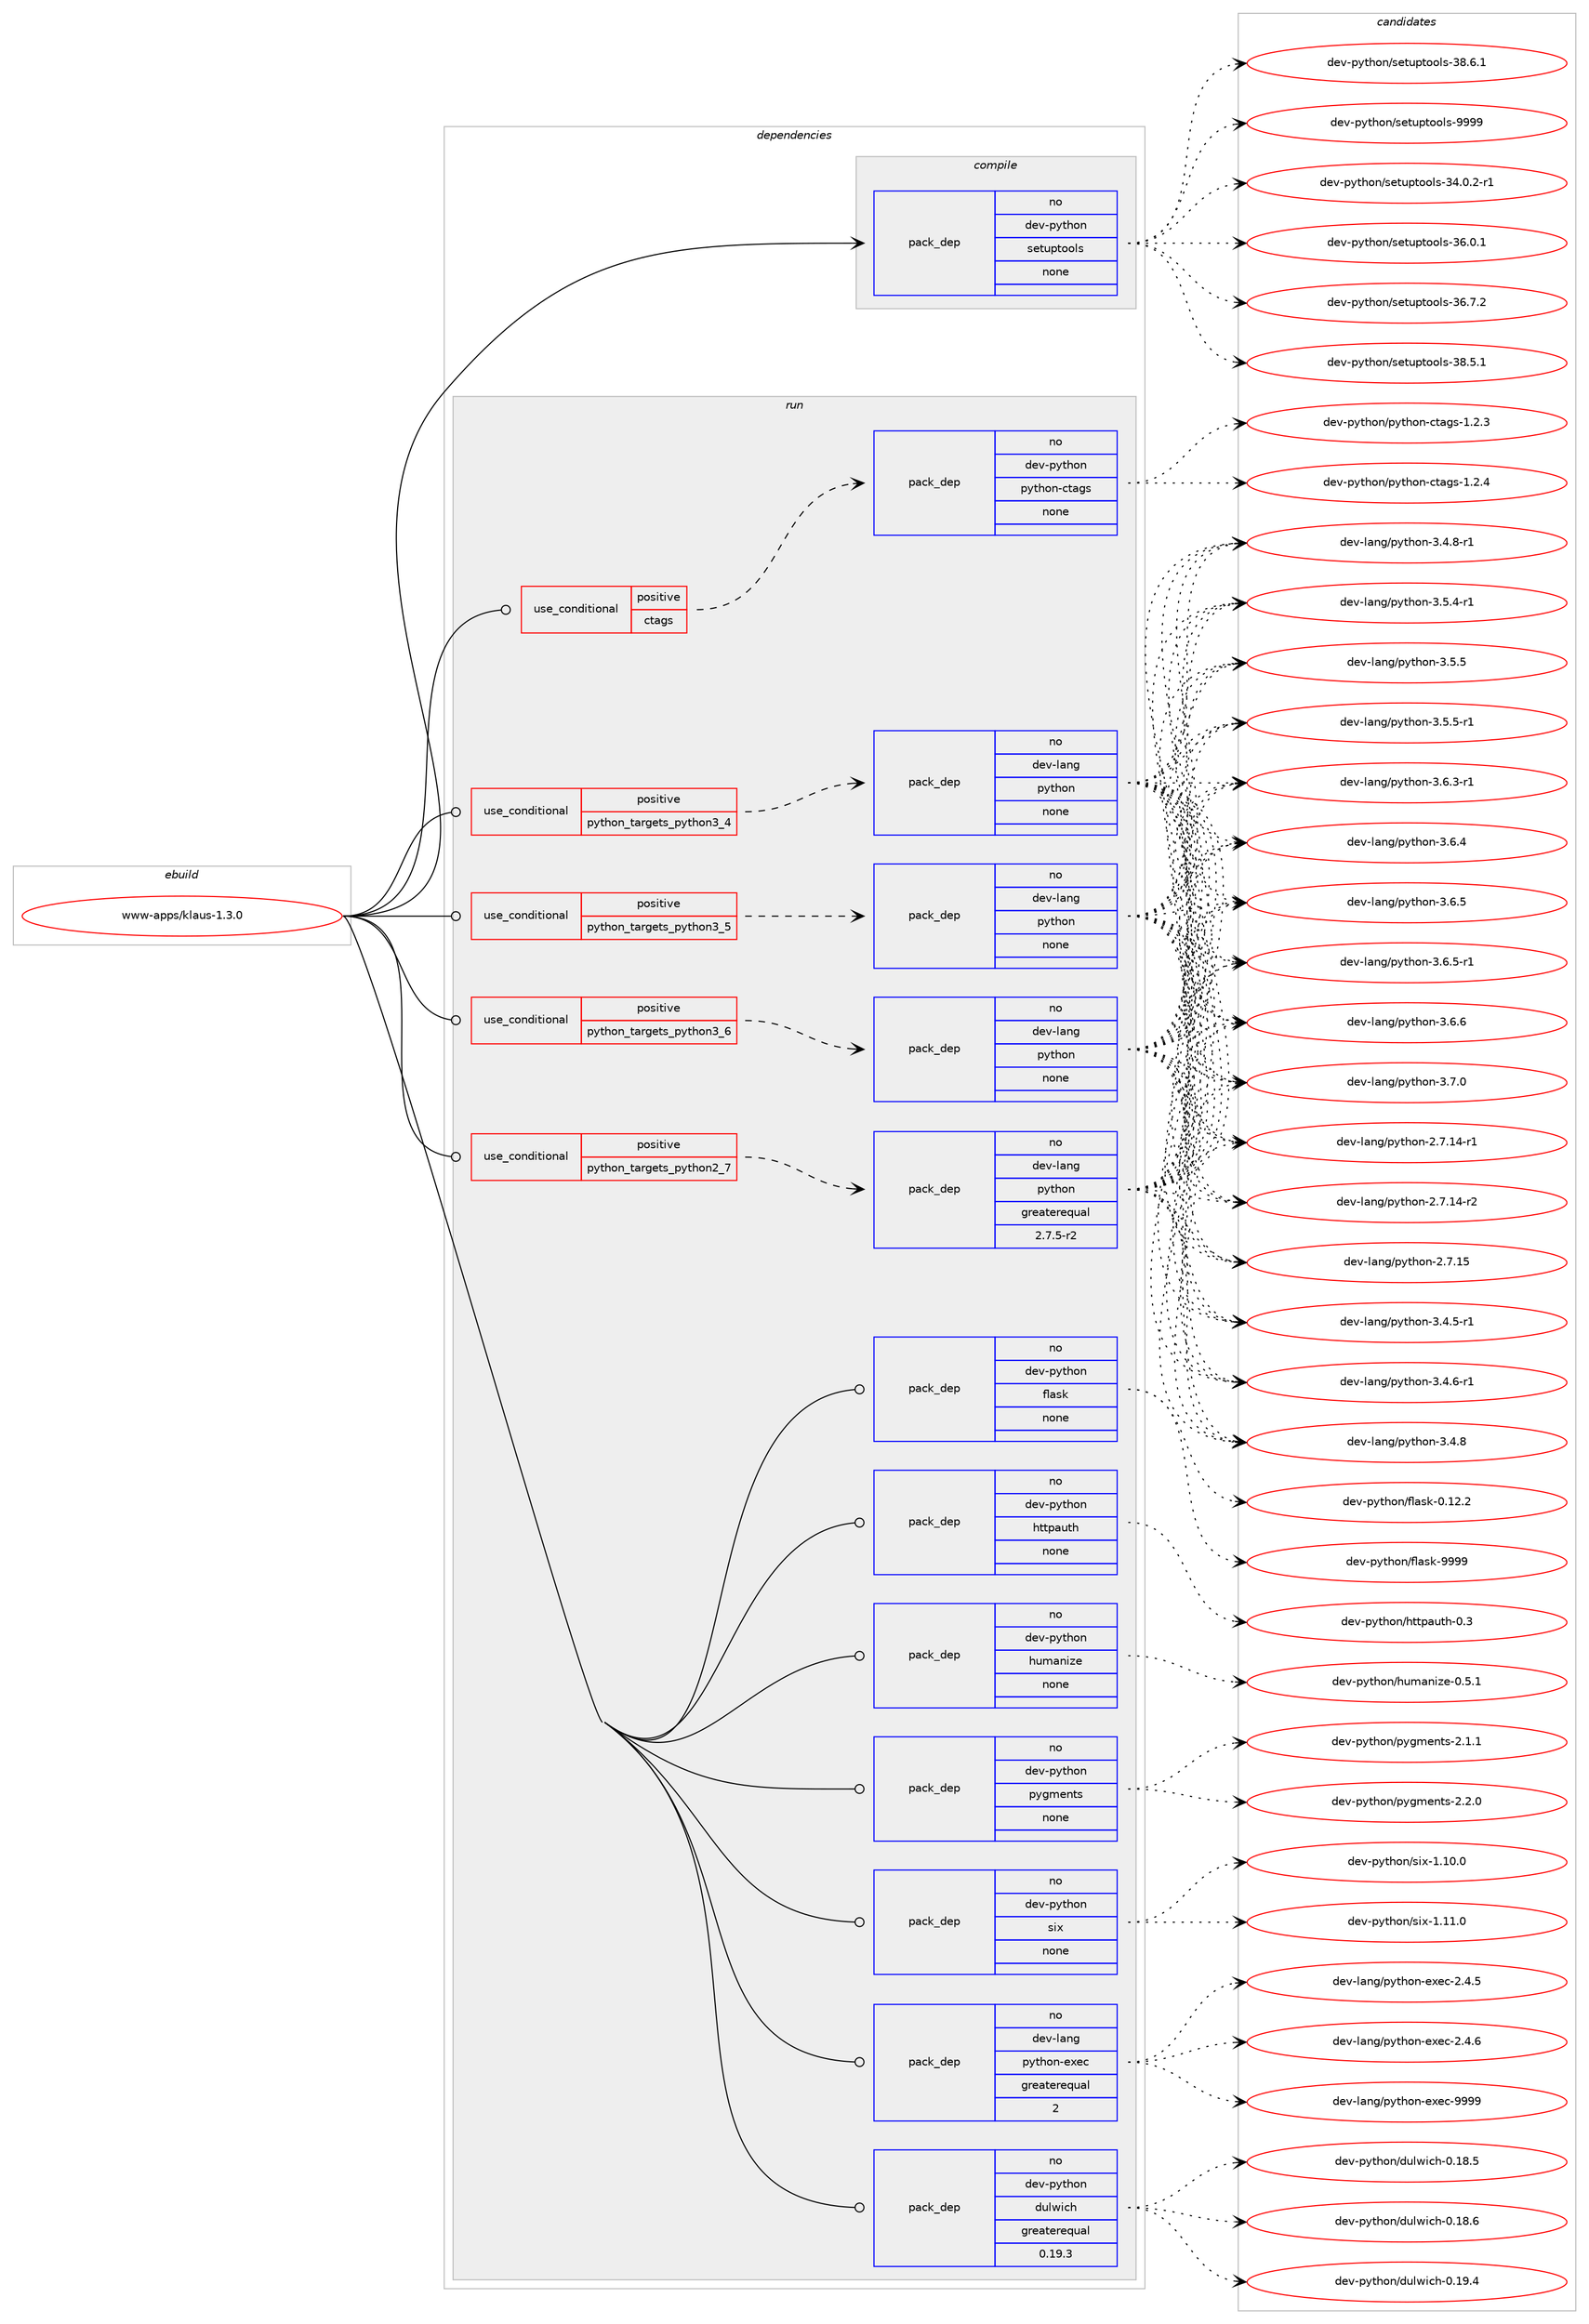 digraph prolog {

# *************
# Graph options
# *************

newrank=true;
concentrate=true;
compound=true;
graph [rankdir=LR,fontname=Helvetica,fontsize=10,ranksep=1.5];#, ranksep=2.5, nodesep=0.2];
edge  [arrowhead=vee];
node  [fontname=Helvetica,fontsize=10];

# **********
# The ebuild
# **********

subgraph cluster_leftcol {
color=gray;
rank=same;
label=<<i>ebuild</i>>;
id [label="www-apps/klaus-1.3.0", color=red, width=4, href="../www-apps/klaus-1.3.0.svg"];
}

# ****************
# The dependencies
# ****************

subgraph cluster_midcol {
color=gray;
label=<<i>dependencies</i>>;
subgraph cluster_compile {
fillcolor="#eeeeee";
style=filled;
label=<<i>compile</i>>;
subgraph pack6497 {
dependency8364 [label=<<TABLE BORDER="0" CELLBORDER="1" CELLSPACING="0" CELLPADDING="4" WIDTH="220"><TR><TD ROWSPAN="6" CELLPADDING="30">pack_dep</TD></TR><TR><TD WIDTH="110">no</TD></TR><TR><TD>dev-python</TD></TR><TR><TD>setuptools</TD></TR><TR><TD>none</TD></TR><TR><TD></TD></TR></TABLE>>, shape=none, color=blue];
}
id:e -> dependency8364:w [weight=20,style="solid",arrowhead="vee"];
}
subgraph cluster_compileandrun {
fillcolor="#eeeeee";
style=filled;
label=<<i>compile and run</i>>;
}
subgraph cluster_run {
fillcolor="#eeeeee";
style=filled;
label=<<i>run</i>>;
subgraph cond1750 {
dependency8365 [label=<<TABLE BORDER="0" CELLBORDER="1" CELLSPACING="0" CELLPADDING="4"><TR><TD ROWSPAN="3" CELLPADDING="10">use_conditional</TD></TR><TR><TD>positive</TD></TR><TR><TD>ctags</TD></TR></TABLE>>, shape=none, color=red];
subgraph pack6498 {
dependency8366 [label=<<TABLE BORDER="0" CELLBORDER="1" CELLSPACING="0" CELLPADDING="4" WIDTH="220"><TR><TD ROWSPAN="6" CELLPADDING="30">pack_dep</TD></TR><TR><TD WIDTH="110">no</TD></TR><TR><TD>dev-python</TD></TR><TR><TD>python-ctags</TD></TR><TR><TD>none</TD></TR><TR><TD></TD></TR></TABLE>>, shape=none, color=blue];
}
dependency8365:e -> dependency8366:w [weight=20,style="dashed",arrowhead="vee"];
}
id:e -> dependency8365:w [weight=20,style="solid",arrowhead="odot"];
subgraph cond1751 {
dependency8367 [label=<<TABLE BORDER="0" CELLBORDER="1" CELLSPACING="0" CELLPADDING="4"><TR><TD ROWSPAN="3" CELLPADDING="10">use_conditional</TD></TR><TR><TD>positive</TD></TR><TR><TD>python_targets_python2_7</TD></TR></TABLE>>, shape=none, color=red];
subgraph pack6499 {
dependency8368 [label=<<TABLE BORDER="0" CELLBORDER="1" CELLSPACING="0" CELLPADDING="4" WIDTH="220"><TR><TD ROWSPAN="6" CELLPADDING="30">pack_dep</TD></TR><TR><TD WIDTH="110">no</TD></TR><TR><TD>dev-lang</TD></TR><TR><TD>python</TD></TR><TR><TD>greaterequal</TD></TR><TR><TD>2.7.5-r2</TD></TR></TABLE>>, shape=none, color=blue];
}
dependency8367:e -> dependency8368:w [weight=20,style="dashed",arrowhead="vee"];
}
id:e -> dependency8367:w [weight=20,style="solid",arrowhead="odot"];
subgraph cond1752 {
dependency8369 [label=<<TABLE BORDER="0" CELLBORDER="1" CELLSPACING="0" CELLPADDING="4"><TR><TD ROWSPAN="3" CELLPADDING="10">use_conditional</TD></TR><TR><TD>positive</TD></TR><TR><TD>python_targets_python3_4</TD></TR></TABLE>>, shape=none, color=red];
subgraph pack6500 {
dependency8370 [label=<<TABLE BORDER="0" CELLBORDER="1" CELLSPACING="0" CELLPADDING="4" WIDTH="220"><TR><TD ROWSPAN="6" CELLPADDING="30">pack_dep</TD></TR><TR><TD WIDTH="110">no</TD></TR><TR><TD>dev-lang</TD></TR><TR><TD>python</TD></TR><TR><TD>none</TD></TR><TR><TD></TD></TR></TABLE>>, shape=none, color=blue];
}
dependency8369:e -> dependency8370:w [weight=20,style="dashed",arrowhead="vee"];
}
id:e -> dependency8369:w [weight=20,style="solid",arrowhead="odot"];
subgraph cond1753 {
dependency8371 [label=<<TABLE BORDER="0" CELLBORDER="1" CELLSPACING="0" CELLPADDING="4"><TR><TD ROWSPAN="3" CELLPADDING="10">use_conditional</TD></TR><TR><TD>positive</TD></TR><TR><TD>python_targets_python3_5</TD></TR></TABLE>>, shape=none, color=red];
subgraph pack6501 {
dependency8372 [label=<<TABLE BORDER="0" CELLBORDER="1" CELLSPACING="0" CELLPADDING="4" WIDTH="220"><TR><TD ROWSPAN="6" CELLPADDING="30">pack_dep</TD></TR><TR><TD WIDTH="110">no</TD></TR><TR><TD>dev-lang</TD></TR><TR><TD>python</TD></TR><TR><TD>none</TD></TR><TR><TD></TD></TR></TABLE>>, shape=none, color=blue];
}
dependency8371:e -> dependency8372:w [weight=20,style="dashed",arrowhead="vee"];
}
id:e -> dependency8371:w [weight=20,style="solid",arrowhead="odot"];
subgraph cond1754 {
dependency8373 [label=<<TABLE BORDER="0" CELLBORDER="1" CELLSPACING="0" CELLPADDING="4"><TR><TD ROWSPAN="3" CELLPADDING="10">use_conditional</TD></TR><TR><TD>positive</TD></TR><TR><TD>python_targets_python3_6</TD></TR></TABLE>>, shape=none, color=red];
subgraph pack6502 {
dependency8374 [label=<<TABLE BORDER="0" CELLBORDER="1" CELLSPACING="0" CELLPADDING="4" WIDTH="220"><TR><TD ROWSPAN="6" CELLPADDING="30">pack_dep</TD></TR><TR><TD WIDTH="110">no</TD></TR><TR><TD>dev-lang</TD></TR><TR><TD>python</TD></TR><TR><TD>none</TD></TR><TR><TD></TD></TR></TABLE>>, shape=none, color=blue];
}
dependency8373:e -> dependency8374:w [weight=20,style="dashed",arrowhead="vee"];
}
id:e -> dependency8373:w [weight=20,style="solid",arrowhead="odot"];
subgraph pack6503 {
dependency8375 [label=<<TABLE BORDER="0" CELLBORDER="1" CELLSPACING="0" CELLPADDING="4" WIDTH="220"><TR><TD ROWSPAN="6" CELLPADDING="30">pack_dep</TD></TR><TR><TD WIDTH="110">no</TD></TR><TR><TD>dev-lang</TD></TR><TR><TD>python-exec</TD></TR><TR><TD>greaterequal</TD></TR><TR><TD>2</TD></TR></TABLE>>, shape=none, color=blue];
}
id:e -> dependency8375:w [weight=20,style="solid",arrowhead="odot"];
subgraph pack6504 {
dependency8376 [label=<<TABLE BORDER="0" CELLBORDER="1" CELLSPACING="0" CELLPADDING="4" WIDTH="220"><TR><TD ROWSPAN="6" CELLPADDING="30">pack_dep</TD></TR><TR><TD WIDTH="110">no</TD></TR><TR><TD>dev-python</TD></TR><TR><TD>dulwich</TD></TR><TR><TD>greaterequal</TD></TR><TR><TD>0.19.3</TD></TR></TABLE>>, shape=none, color=blue];
}
id:e -> dependency8376:w [weight=20,style="solid",arrowhead="odot"];
subgraph pack6505 {
dependency8377 [label=<<TABLE BORDER="0" CELLBORDER="1" CELLSPACING="0" CELLPADDING="4" WIDTH="220"><TR><TD ROWSPAN="6" CELLPADDING="30">pack_dep</TD></TR><TR><TD WIDTH="110">no</TD></TR><TR><TD>dev-python</TD></TR><TR><TD>flask</TD></TR><TR><TD>none</TD></TR><TR><TD></TD></TR></TABLE>>, shape=none, color=blue];
}
id:e -> dependency8377:w [weight=20,style="solid",arrowhead="odot"];
subgraph pack6506 {
dependency8378 [label=<<TABLE BORDER="0" CELLBORDER="1" CELLSPACING="0" CELLPADDING="4" WIDTH="220"><TR><TD ROWSPAN="6" CELLPADDING="30">pack_dep</TD></TR><TR><TD WIDTH="110">no</TD></TR><TR><TD>dev-python</TD></TR><TR><TD>httpauth</TD></TR><TR><TD>none</TD></TR><TR><TD></TD></TR></TABLE>>, shape=none, color=blue];
}
id:e -> dependency8378:w [weight=20,style="solid",arrowhead="odot"];
subgraph pack6507 {
dependency8379 [label=<<TABLE BORDER="0" CELLBORDER="1" CELLSPACING="0" CELLPADDING="4" WIDTH="220"><TR><TD ROWSPAN="6" CELLPADDING="30">pack_dep</TD></TR><TR><TD WIDTH="110">no</TD></TR><TR><TD>dev-python</TD></TR><TR><TD>humanize</TD></TR><TR><TD>none</TD></TR><TR><TD></TD></TR></TABLE>>, shape=none, color=blue];
}
id:e -> dependency8379:w [weight=20,style="solid",arrowhead="odot"];
subgraph pack6508 {
dependency8380 [label=<<TABLE BORDER="0" CELLBORDER="1" CELLSPACING="0" CELLPADDING="4" WIDTH="220"><TR><TD ROWSPAN="6" CELLPADDING="30">pack_dep</TD></TR><TR><TD WIDTH="110">no</TD></TR><TR><TD>dev-python</TD></TR><TR><TD>pygments</TD></TR><TR><TD>none</TD></TR><TR><TD></TD></TR></TABLE>>, shape=none, color=blue];
}
id:e -> dependency8380:w [weight=20,style="solid",arrowhead="odot"];
subgraph pack6509 {
dependency8381 [label=<<TABLE BORDER="0" CELLBORDER="1" CELLSPACING="0" CELLPADDING="4" WIDTH="220"><TR><TD ROWSPAN="6" CELLPADDING="30">pack_dep</TD></TR><TR><TD WIDTH="110">no</TD></TR><TR><TD>dev-python</TD></TR><TR><TD>six</TD></TR><TR><TD>none</TD></TR><TR><TD></TD></TR></TABLE>>, shape=none, color=blue];
}
id:e -> dependency8381:w [weight=20,style="solid",arrowhead="odot"];
}
}

# **************
# The candidates
# **************

subgraph cluster_choices {
rank=same;
color=gray;
label=<<i>candidates</i>>;

subgraph choice6497 {
color=black;
nodesep=1;
choice1001011184511212111610411111047115101116117112116111111108115455152464846504511449 [label="dev-python/setuptools-34.0.2-r1", color=red, width=4,href="../dev-python/setuptools-34.0.2-r1.svg"];
choice100101118451121211161041111104711510111611711211611111110811545515446484649 [label="dev-python/setuptools-36.0.1", color=red, width=4,href="../dev-python/setuptools-36.0.1.svg"];
choice100101118451121211161041111104711510111611711211611111110811545515446554650 [label="dev-python/setuptools-36.7.2", color=red, width=4,href="../dev-python/setuptools-36.7.2.svg"];
choice100101118451121211161041111104711510111611711211611111110811545515646534649 [label="dev-python/setuptools-38.5.1", color=red, width=4,href="../dev-python/setuptools-38.5.1.svg"];
choice100101118451121211161041111104711510111611711211611111110811545515646544649 [label="dev-python/setuptools-38.6.1", color=red, width=4,href="../dev-python/setuptools-38.6.1.svg"];
choice10010111845112121116104111110471151011161171121161111111081154557575757 [label="dev-python/setuptools-9999", color=red, width=4,href="../dev-python/setuptools-9999.svg"];
dependency8364:e -> choice1001011184511212111610411111047115101116117112116111111108115455152464846504511449:w [style=dotted,weight="100"];
dependency8364:e -> choice100101118451121211161041111104711510111611711211611111110811545515446484649:w [style=dotted,weight="100"];
dependency8364:e -> choice100101118451121211161041111104711510111611711211611111110811545515446554650:w [style=dotted,weight="100"];
dependency8364:e -> choice100101118451121211161041111104711510111611711211611111110811545515646534649:w [style=dotted,weight="100"];
dependency8364:e -> choice100101118451121211161041111104711510111611711211611111110811545515646544649:w [style=dotted,weight="100"];
dependency8364:e -> choice10010111845112121116104111110471151011161171121161111111081154557575757:w [style=dotted,weight="100"];
}
subgraph choice6498 {
color=black;
nodesep=1;
choice1001011184511212111610411111047112121116104111110459911697103115454946504651 [label="dev-python/python-ctags-1.2.3", color=red, width=4,href="../dev-python/python-ctags-1.2.3.svg"];
choice1001011184511212111610411111047112121116104111110459911697103115454946504652 [label="dev-python/python-ctags-1.2.4", color=red, width=4,href="../dev-python/python-ctags-1.2.4.svg"];
dependency8366:e -> choice1001011184511212111610411111047112121116104111110459911697103115454946504651:w [style=dotted,weight="100"];
dependency8366:e -> choice1001011184511212111610411111047112121116104111110459911697103115454946504652:w [style=dotted,weight="100"];
}
subgraph choice6499 {
color=black;
nodesep=1;
choice100101118451089711010347112121116104111110455046554649524511449 [label="dev-lang/python-2.7.14-r1", color=red, width=4,href="../dev-lang/python-2.7.14-r1.svg"];
choice100101118451089711010347112121116104111110455046554649524511450 [label="dev-lang/python-2.7.14-r2", color=red, width=4,href="../dev-lang/python-2.7.14-r2.svg"];
choice10010111845108971101034711212111610411111045504655464953 [label="dev-lang/python-2.7.15", color=red, width=4,href="../dev-lang/python-2.7.15.svg"];
choice1001011184510897110103471121211161041111104551465246534511449 [label="dev-lang/python-3.4.5-r1", color=red, width=4,href="../dev-lang/python-3.4.5-r1.svg"];
choice1001011184510897110103471121211161041111104551465246544511449 [label="dev-lang/python-3.4.6-r1", color=red, width=4,href="../dev-lang/python-3.4.6-r1.svg"];
choice100101118451089711010347112121116104111110455146524656 [label="dev-lang/python-3.4.8", color=red, width=4,href="../dev-lang/python-3.4.8.svg"];
choice1001011184510897110103471121211161041111104551465246564511449 [label="dev-lang/python-3.4.8-r1", color=red, width=4,href="../dev-lang/python-3.4.8-r1.svg"];
choice1001011184510897110103471121211161041111104551465346524511449 [label="dev-lang/python-3.5.4-r1", color=red, width=4,href="../dev-lang/python-3.5.4-r1.svg"];
choice100101118451089711010347112121116104111110455146534653 [label="dev-lang/python-3.5.5", color=red, width=4,href="../dev-lang/python-3.5.5.svg"];
choice1001011184510897110103471121211161041111104551465346534511449 [label="dev-lang/python-3.5.5-r1", color=red, width=4,href="../dev-lang/python-3.5.5-r1.svg"];
choice1001011184510897110103471121211161041111104551465446514511449 [label="dev-lang/python-3.6.3-r1", color=red, width=4,href="../dev-lang/python-3.6.3-r1.svg"];
choice100101118451089711010347112121116104111110455146544652 [label="dev-lang/python-3.6.4", color=red, width=4,href="../dev-lang/python-3.6.4.svg"];
choice100101118451089711010347112121116104111110455146544653 [label="dev-lang/python-3.6.5", color=red, width=4,href="../dev-lang/python-3.6.5.svg"];
choice1001011184510897110103471121211161041111104551465446534511449 [label="dev-lang/python-3.6.5-r1", color=red, width=4,href="../dev-lang/python-3.6.5-r1.svg"];
choice100101118451089711010347112121116104111110455146544654 [label="dev-lang/python-3.6.6", color=red, width=4,href="../dev-lang/python-3.6.6.svg"];
choice100101118451089711010347112121116104111110455146554648 [label="dev-lang/python-3.7.0", color=red, width=4,href="../dev-lang/python-3.7.0.svg"];
dependency8368:e -> choice100101118451089711010347112121116104111110455046554649524511449:w [style=dotted,weight="100"];
dependency8368:e -> choice100101118451089711010347112121116104111110455046554649524511450:w [style=dotted,weight="100"];
dependency8368:e -> choice10010111845108971101034711212111610411111045504655464953:w [style=dotted,weight="100"];
dependency8368:e -> choice1001011184510897110103471121211161041111104551465246534511449:w [style=dotted,weight="100"];
dependency8368:e -> choice1001011184510897110103471121211161041111104551465246544511449:w [style=dotted,weight="100"];
dependency8368:e -> choice100101118451089711010347112121116104111110455146524656:w [style=dotted,weight="100"];
dependency8368:e -> choice1001011184510897110103471121211161041111104551465246564511449:w [style=dotted,weight="100"];
dependency8368:e -> choice1001011184510897110103471121211161041111104551465346524511449:w [style=dotted,weight="100"];
dependency8368:e -> choice100101118451089711010347112121116104111110455146534653:w [style=dotted,weight="100"];
dependency8368:e -> choice1001011184510897110103471121211161041111104551465346534511449:w [style=dotted,weight="100"];
dependency8368:e -> choice1001011184510897110103471121211161041111104551465446514511449:w [style=dotted,weight="100"];
dependency8368:e -> choice100101118451089711010347112121116104111110455146544652:w [style=dotted,weight="100"];
dependency8368:e -> choice100101118451089711010347112121116104111110455146544653:w [style=dotted,weight="100"];
dependency8368:e -> choice1001011184510897110103471121211161041111104551465446534511449:w [style=dotted,weight="100"];
dependency8368:e -> choice100101118451089711010347112121116104111110455146544654:w [style=dotted,weight="100"];
dependency8368:e -> choice100101118451089711010347112121116104111110455146554648:w [style=dotted,weight="100"];
}
subgraph choice6500 {
color=black;
nodesep=1;
choice100101118451089711010347112121116104111110455046554649524511449 [label="dev-lang/python-2.7.14-r1", color=red, width=4,href="../dev-lang/python-2.7.14-r1.svg"];
choice100101118451089711010347112121116104111110455046554649524511450 [label="dev-lang/python-2.7.14-r2", color=red, width=4,href="../dev-lang/python-2.7.14-r2.svg"];
choice10010111845108971101034711212111610411111045504655464953 [label="dev-lang/python-2.7.15", color=red, width=4,href="../dev-lang/python-2.7.15.svg"];
choice1001011184510897110103471121211161041111104551465246534511449 [label="dev-lang/python-3.4.5-r1", color=red, width=4,href="../dev-lang/python-3.4.5-r1.svg"];
choice1001011184510897110103471121211161041111104551465246544511449 [label="dev-lang/python-3.4.6-r1", color=red, width=4,href="../dev-lang/python-3.4.6-r1.svg"];
choice100101118451089711010347112121116104111110455146524656 [label="dev-lang/python-3.4.8", color=red, width=4,href="../dev-lang/python-3.4.8.svg"];
choice1001011184510897110103471121211161041111104551465246564511449 [label="dev-lang/python-3.4.8-r1", color=red, width=4,href="../dev-lang/python-3.4.8-r1.svg"];
choice1001011184510897110103471121211161041111104551465346524511449 [label="dev-lang/python-3.5.4-r1", color=red, width=4,href="../dev-lang/python-3.5.4-r1.svg"];
choice100101118451089711010347112121116104111110455146534653 [label="dev-lang/python-3.5.5", color=red, width=4,href="../dev-lang/python-3.5.5.svg"];
choice1001011184510897110103471121211161041111104551465346534511449 [label="dev-lang/python-3.5.5-r1", color=red, width=4,href="../dev-lang/python-3.5.5-r1.svg"];
choice1001011184510897110103471121211161041111104551465446514511449 [label="dev-lang/python-3.6.3-r1", color=red, width=4,href="../dev-lang/python-3.6.3-r1.svg"];
choice100101118451089711010347112121116104111110455146544652 [label="dev-lang/python-3.6.4", color=red, width=4,href="../dev-lang/python-3.6.4.svg"];
choice100101118451089711010347112121116104111110455146544653 [label="dev-lang/python-3.6.5", color=red, width=4,href="../dev-lang/python-3.6.5.svg"];
choice1001011184510897110103471121211161041111104551465446534511449 [label="dev-lang/python-3.6.5-r1", color=red, width=4,href="../dev-lang/python-3.6.5-r1.svg"];
choice100101118451089711010347112121116104111110455146544654 [label="dev-lang/python-3.6.6", color=red, width=4,href="../dev-lang/python-3.6.6.svg"];
choice100101118451089711010347112121116104111110455146554648 [label="dev-lang/python-3.7.0", color=red, width=4,href="../dev-lang/python-3.7.0.svg"];
dependency8370:e -> choice100101118451089711010347112121116104111110455046554649524511449:w [style=dotted,weight="100"];
dependency8370:e -> choice100101118451089711010347112121116104111110455046554649524511450:w [style=dotted,weight="100"];
dependency8370:e -> choice10010111845108971101034711212111610411111045504655464953:w [style=dotted,weight="100"];
dependency8370:e -> choice1001011184510897110103471121211161041111104551465246534511449:w [style=dotted,weight="100"];
dependency8370:e -> choice1001011184510897110103471121211161041111104551465246544511449:w [style=dotted,weight="100"];
dependency8370:e -> choice100101118451089711010347112121116104111110455146524656:w [style=dotted,weight="100"];
dependency8370:e -> choice1001011184510897110103471121211161041111104551465246564511449:w [style=dotted,weight="100"];
dependency8370:e -> choice1001011184510897110103471121211161041111104551465346524511449:w [style=dotted,weight="100"];
dependency8370:e -> choice100101118451089711010347112121116104111110455146534653:w [style=dotted,weight="100"];
dependency8370:e -> choice1001011184510897110103471121211161041111104551465346534511449:w [style=dotted,weight="100"];
dependency8370:e -> choice1001011184510897110103471121211161041111104551465446514511449:w [style=dotted,weight="100"];
dependency8370:e -> choice100101118451089711010347112121116104111110455146544652:w [style=dotted,weight="100"];
dependency8370:e -> choice100101118451089711010347112121116104111110455146544653:w [style=dotted,weight="100"];
dependency8370:e -> choice1001011184510897110103471121211161041111104551465446534511449:w [style=dotted,weight="100"];
dependency8370:e -> choice100101118451089711010347112121116104111110455146544654:w [style=dotted,weight="100"];
dependency8370:e -> choice100101118451089711010347112121116104111110455146554648:w [style=dotted,weight="100"];
}
subgraph choice6501 {
color=black;
nodesep=1;
choice100101118451089711010347112121116104111110455046554649524511449 [label="dev-lang/python-2.7.14-r1", color=red, width=4,href="../dev-lang/python-2.7.14-r1.svg"];
choice100101118451089711010347112121116104111110455046554649524511450 [label="dev-lang/python-2.7.14-r2", color=red, width=4,href="../dev-lang/python-2.7.14-r2.svg"];
choice10010111845108971101034711212111610411111045504655464953 [label="dev-lang/python-2.7.15", color=red, width=4,href="../dev-lang/python-2.7.15.svg"];
choice1001011184510897110103471121211161041111104551465246534511449 [label="dev-lang/python-3.4.5-r1", color=red, width=4,href="../dev-lang/python-3.4.5-r1.svg"];
choice1001011184510897110103471121211161041111104551465246544511449 [label="dev-lang/python-3.4.6-r1", color=red, width=4,href="../dev-lang/python-3.4.6-r1.svg"];
choice100101118451089711010347112121116104111110455146524656 [label="dev-lang/python-3.4.8", color=red, width=4,href="../dev-lang/python-3.4.8.svg"];
choice1001011184510897110103471121211161041111104551465246564511449 [label="dev-lang/python-3.4.8-r1", color=red, width=4,href="../dev-lang/python-3.4.8-r1.svg"];
choice1001011184510897110103471121211161041111104551465346524511449 [label="dev-lang/python-3.5.4-r1", color=red, width=4,href="../dev-lang/python-3.5.4-r1.svg"];
choice100101118451089711010347112121116104111110455146534653 [label="dev-lang/python-3.5.5", color=red, width=4,href="../dev-lang/python-3.5.5.svg"];
choice1001011184510897110103471121211161041111104551465346534511449 [label="dev-lang/python-3.5.5-r1", color=red, width=4,href="../dev-lang/python-3.5.5-r1.svg"];
choice1001011184510897110103471121211161041111104551465446514511449 [label="dev-lang/python-3.6.3-r1", color=red, width=4,href="../dev-lang/python-3.6.3-r1.svg"];
choice100101118451089711010347112121116104111110455146544652 [label="dev-lang/python-3.6.4", color=red, width=4,href="../dev-lang/python-3.6.4.svg"];
choice100101118451089711010347112121116104111110455146544653 [label="dev-lang/python-3.6.5", color=red, width=4,href="../dev-lang/python-3.6.5.svg"];
choice1001011184510897110103471121211161041111104551465446534511449 [label="dev-lang/python-3.6.5-r1", color=red, width=4,href="../dev-lang/python-3.6.5-r1.svg"];
choice100101118451089711010347112121116104111110455146544654 [label="dev-lang/python-3.6.6", color=red, width=4,href="../dev-lang/python-3.6.6.svg"];
choice100101118451089711010347112121116104111110455146554648 [label="dev-lang/python-3.7.0", color=red, width=4,href="../dev-lang/python-3.7.0.svg"];
dependency8372:e -> choice100101118451089711010347112121116104111110455046554649524511449:w [style=dotted,weight="100"];
dependency8372:e -> choice100101118451089711010347112121116104111110455046554649524511450:w [style=dotted,weight="100"];
dependency8372:e -> choice10010111845108971101034711212111610411111045504655464953:w [style=dotted,weight="100"];
dependency8372:e -> choice1001011184510897110103471121211161041111104551465246534511449:w [style=dotted,weight="100"];
dependency8372:e -> choice1001011184510897110103471121211161041111104551465246544511449:w [style=dotted,weight="100"];
dependency8372:e -> choice100101118451089711010347112121116104111110455146524656:w [style=dotted,weight="100"];
dependency8372:e -> choice1001011184510897110103471121211161041111104551465246564511449:w [style=dotted,weight="100"];
dependency8372:e -> choice1001011184510897110103471121211161041111104551465346524511449:w [style=dotted,weight="100"];
dependency8372:e -> choice100101118451089711010347112121116104111110455146534653:w [style=dotted,weight="100"];
dependency8372:e -> choice1001011184510897110103471121211161041111104551465346534511449:w [style=dotted,weight="100"];
dependency8372:e -> choice1001011184510897110103471121211161041111104551465446514511449:w [style=dotted,weight="100"];
dependency8372:e -> choice100101118451089711010347112121116104111110455146544652:w [style=dotted,weight="100"];
dependency8372:e -> choice100101118451089711010347112121116104111110455146544653:w [style=dotted,weight="100"];
dependency8372:e -> choice1001011184510897110103471121211161041111104551465446534511449:w [style=dotted,weight="100"];
dependency8372:e -> choice100101118451089711010347112121116104111110455146544654:w [style=dotted,weight="100"];
dependency8372:e -> choice100101118451089711010347112121116104111110455146554648:w [style=dotted,weight="100"];
}
subgraph choice6502 {
color=black;
nodesep=1;
choice100101118451089711010347112121116104111110455046554649524511449 [label="dev-lang/python-2.7.14-r1", color=red, width=4,href="../dev-lang/python-2.7.14-r1.svg"];
choice100101118451089711010347112121116104111110455046554649524511450 [label="dev-lang/python-2.7.14-r2", color=red, width=4,href="../dev-lang/python-2.7.14-r2.svg"];
choice10010111845108971101034711212111610411111045504655464953 [label="dev-lang/python-2.7.15", color=red, width=4,href="../dev-lang/python-2.7.15.svg"];
choice1001011184510897110103471121211161041111104551465246534511449 [label="dev-lang/python-3.4.5-r1", color=red, width=4,href="../dev-lang/python-3.4.5-r1.svg"];
choice1001011184510897110103471121211161041111104551465246544511449 [label="dev-lang/python-3.4.6-r1", color=red, width=4,href="../dev-lang/python-3.4.6-r1.svg"];
choice100101118451089711010347112121116104111110455146524656 [label="dev-lang/python-3.4.8", color=red, width=4,href="../dev-lang/python-3.4.8.svg"];
choice1001011184510897110103471121211161041111104551465246564511449 [label="dev-lang/python-3.4.8-r1", color=red, width=4,href="../dev-lang/python-3.4.8-r1.svg"];
choice1001011184510897110103471121211161041111104551465346524511449 [label="dev-lang/python-3.5.4-r1", color=red, width=4,href="../dev-lang/python-3.5.4-r1.svg"];
choice100101118451089711010347112121116104111110455146534653 [label="dev-lang/python-3.5.5", color=red, width=4,href="../dev-lang/python-3.5.5.svg"];
choice1001011184510897110103471121211161041111104551465346534511449 [label="dev-lang/python-3.5.5-r1", color=red, width=4,href="../dev-lang/python-3.5.5-r1.svg"];
choice1001011184510897110103471121211161041111104551465446514511449 [label="dev-lang/python-3.6.3-r1", color=red, width=4,href="../dev-lang/python-3.6.3-r1.svg"];
choice100101118451089711010347112121116104111110455146544652 [label="dev-lang/python-3.6.4", color=red, width=4,href="../dev-lang/python-3.6.4.svg"];
choice100101118451089711010347112121116104111110455146544653 [label="dev-lang/python-3.6.5", color=red, width=4,href="../dev-lang/python-3.6.5.svg"];
choice1001011184510897110103471121211161041111104551465446534511449 [label="dev-lang/python-3.6.5-r1", color=red, width=4,href="../dev-lang/python-3.6.5-r1.svg"];
choice100101118451089711010347112121116104111110455146544654 [label="dev-lang/python-3.6.6", color=red, width=4,href="../dev-lang/python-3.6.6.svg"];
choice100101118451089711010347112121116104111110455146554648 [label="dev-lang/python-3.7.0", color=red, width=4,href="../dev-lang/python-3.7.0.svg"];
dependency8374:e -> choice100101118451089711010347112121116104111110455046554649524511449:w [style=dotted,weight="100"];
dependency8374:e -> choice100101118451089711010347112121116104111110455046554649524511450:w [style=dotted,weight="100"];
dependency8374:e -> choice10010111845108971101034711212111610411111045504655464953:w [style=dotted,weight="100"];
dependency8374:e -> choice1001011184510897110103471121211161041111104551465246534511449:w [style=dotted,weight="100"];
dependency8374:e -> choice1001011184510897110103471121211161041111104551465246544511449:w [style=dotted,weight="100"];
dependency8374:e -> choice100101118451089711010347112121116104111110455146524656:w [style=dotted,weight="100"];
dependency8374:e -> choice1001011184510897110103471121211161041111104551465246564511449:w [style=dotted,weight="100"];
dependency8374:e -> choice1001011184510897110103471121211161041111104551465346524511449:w [style=dotted,weight="100"];
dependency8374:e -> choice100101118451089711010347112121116104111110455146534653:w [style=dotted,weight="100"];
dependency8374:e -> choice1001011184510897110103471121211161041111104551465346534511449:w [style=dotted,weight="100"];
dependency8374:e -> choice1001011184510897110103471121211161041111104551465446514511449:w [style=dotted,weight="100"];
dependency8374:e -> choice100101118451089711010347112121116104111110455146544652:w [style=dotted,weight="100"];
dependency8374:e -> choice100101118451089711010347112121116104111110455146544653:w [style=dotted,weight="100"];
dependency8374:e -> choice1001011184510897110103471121211161041111104551465446534511449:w [style=dotted,weight="100"];
dependency8374:e -> choice100101118451089711010347112121116104111110455146544654:w [style=dotted,weight="100"];
dependency8374:e -> choice100101118451089711010347112121116104111110455146554648:w [style=dotted,weight="100"];
}
subgraph choice6503 {
color=black;
nodesep=1;
choice1001011184510897110103471121211161041111104510112010199455046524653 [label="dev-lang/python-exec-2.4.5", color=red, width=4,href="../dev-lang/python-exec-2.4.5.svg"];
choice1001011184510897110103471121211161041111104510112010199455046524654 [label="dev-lang/python-exec-2.4.6", color=red, width=4,href="../dev-lang/python-exec-2.4.6.svg"];
choice10010111845108971101034711212111610411111045101120101994557575757 [label="dev-lang/python-exec-9999", color=red, width=4,href="../dev-lang/python-exec-9999.svg"];
dependency8375:e -> choice1001011184510897110103471121211161041111104510112010199455046524653:w [style=dotted,weight="100"];
dependency8375:e -> choice1001011184510897110103471121211161041111104510112010199455046524654:w [style=dotted,weight="100"];
dependency8375:e -> choice10010111845108971101034711212111610411111045101120101994557575757:w [style=dotted,weight="100"];
}
subgraph choice6504 {
color=black;
nodesep=1;
choice10010111845112121116104111110471001171081191059910445484649564653 [label="dev-python/dulwich-0.18.5", color=red, width=4,href="../dev-python/dulwich-0.18.5.svg"];
choice10010111845112121116104111110471001171081191059910445484649564654 [label="dev-python/dulwich-0.18.6", color=red, width=4,href="../dev-python/dulwich-0.18.6.svg"];
choice10010111845112121116104111110471001171081191059910445484649574652 [label="dev-python/dulwich-0.19.4", color=red, width=4,href="../dev-python/dulwich-0.19.4.svg"];
dependency8376:e -> choice10010111845112121116104111110471001171081191059910445484649564653:w [style=dotted,weight="100"];
dependency8376:e -> choice10010111845112121116104111110471001171081191059910445484649564654:w [style=dotted,weight="100"];
dependency8376:e -> choice10010111845112121116104111110471001171081191059910445484649574652:w [style=dotted,weight="100"];
}
subgraph choice6505 {
color=black;
nodesep=1;
choice10010111845112121116104111110471021089711510745484649504650 [label="dev-python/flask-0.12.2", color=red, width=4,href="../dev-python/flask-0.12.2.svg"];
choice1001011184511212111610411111047102108971151074557575757 [label="dev-python/flask-9999", color=red, width=4,href="../dev-python/flask-9999.svg"];
dependency8377:e -> choice10010111845112121116104111110471021089711510745484649504650:w [style=dotted,weight="100"];
dependency8377:e -> choice1001011184511212111610411111047102108971151074557575757:w [style=dotted,weight="100"];
}
subgraph choice6506 {
color=black;
nodesep=1;
choice10010111845112121116104111110471041161161129711711610445484651 [label="dev-python/httpauth-0.3", color=red, width=4,href="../dev-python/httpauth-0.3.svg"];
dependency8378:e -> choice10010111845112121116104111110471041161161129711711610445484651:w [style=dotted,weight="100"];
}
subgraph choice6507 {
color=black;
nodesep=1;
choice100101118451121211161041111104710411710997110105122101454846534649 [label="dev-python/humanize-0.5.1", color=red, width=4,href="../dev-python/humanize-0.5.1.svg"];
dependency8379:e -> choice100101118451121211161041111104710411710997110105122101454846534649:w [style=dotted,weight="100"];
}
subgraph choice6508 {
color=black;
nodesep=1;
choice1001011184511212111610411111047112121103109101110116115455046494649 [label="dev-python/pygments-2.1.1", color=red, width=4,href="../dev-python/pygments-2.1.1.svg"];
choice1001011184511212111610411111047112121103109101110116115455046504648 [label="dev-python/pygments-2.2.0", color=red, width=4,href="../dev-python/pygments-2.2.0.svg"];
dependency8380:e -> choice1001011184511212111610411111047112121103109101110116115455046494649:w [style=dotted,weight="100"];
dependency8380:e -> choice1001011184511212111610411111047112121103109101110116115455046504648:w [style=dotted,weight="100"];
}
subgraph choice6509 {
color=black;
nodesep=1;
choice100101118451121211161041111104711510512045494649484648 [label="dev-python/six-1.10.0", color=red, width=4,href="../dev-python/six-1.10.0.svg"];
choice100101118451121211161041111104711510512045494649494648 [label="dev-python/six-1.11.0", color=red, width=4,href="../dev-python/six-1.11.0.svg"];
dependency8381:e -> choice100101118451121211161041111104711510512045494649484648:w [style=dotted,weight="100"];
dependency8381:e -> choice100101118451121211161041111104711510512045494649494648:w [style=dotted,weight="100"];
}
}

}
